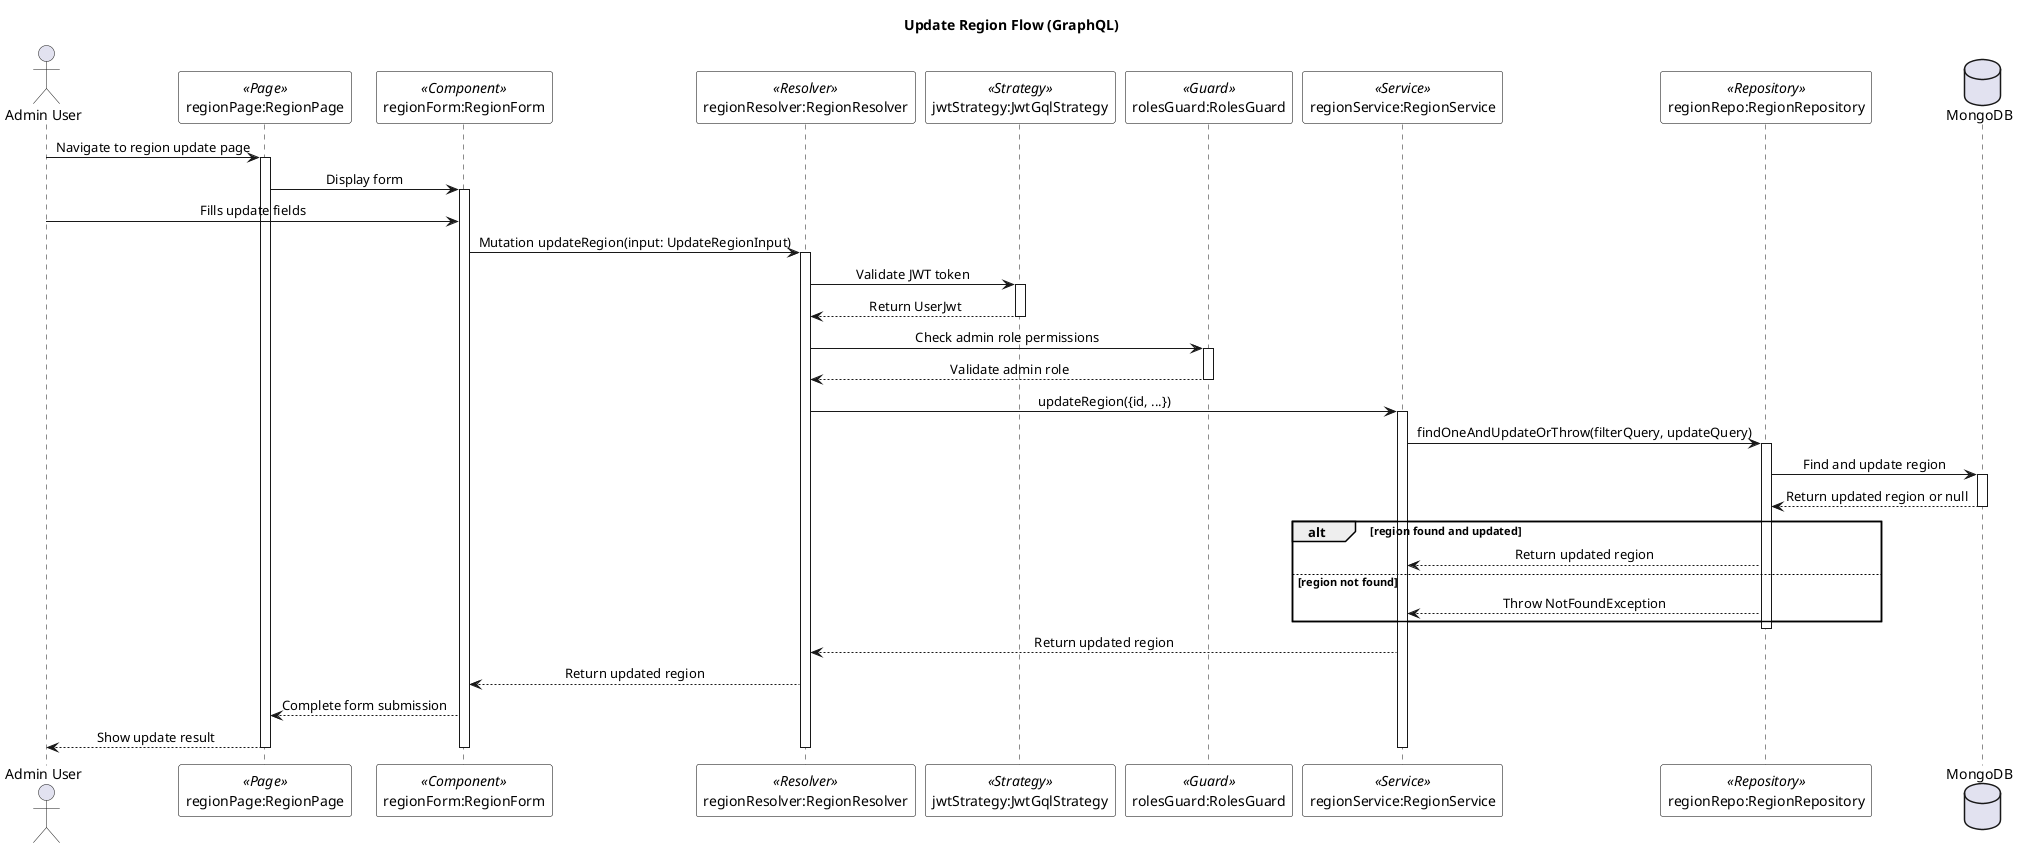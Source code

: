 @startuml Update Region Flow

skinparam SequenceMessageAlignment center
skinparam SequenceBoxBackgroundColor white
skinparam SequenceBoxBorderColor black
skinparam NoteBackgroundColor lightyellow
skinparam NoteBorderColor black
skinparam ParticipantBackgroundColor white
skinparam ParticipantBorderColor black

title Update Region Flow (GraphQL)

actor "Admin User" as adminUser
participant "regionPage:RegionPage" as regionPage <<Page>>
participant "regionForm:RegionForm" as regionForm <<Component>>
participant "regionResolver:RegionResolver" as regionResolver <<Resolver>>
participant "jwtStrategy:JwtGqlStrategy" as jwtStrategy <<Strategy>>
participant "rolesGuard:RolesGuard" as rolesGuard <<Guard>>
participant "regionService:RegionService" as regionService <<Service>>
participant "regionRepo:RegionRepository" as regionRepo <<Repository>>
database "MongoDB" as mongoDB

adminUser -> regionPage : Navigate to region update page
activate regionPage

regionPage -> regionForm : Display form
activate regionForm

adminUser -> regionForm : Fills update fields

regionForm -> regionResolver : Mutation updateRegion(input: UpdateRegionInput)
activate regionResolver

regionResolver -> jwtStrategy : Validate JWT token
activate jwtStrategy
jwtStrategy --> regionResolver : Return UserJwt
deactivate jwtStrategy

regionResolver -> rolesGuard : Check admin role permissions
activate rolesGuard
rolesGuard --> regionResolver : Validate admin role
deactivate rolesGuard

regionResolver -> regionService : updateRegion({id, ...})
activate regionService

regionService -> regionRepo : findOneAndUpdateOrThrow(filterQuery, updateQuery)
activate regionRepo
regionRepo -> mongoDB : Find and update region
activate mongoDB
mongoDB --> regionRepo : Return updated region or null
deactivate mongoDB

alt region found and updated
    regionRepo --> regionService : Return updated region
else region not found
    regionRepo --> regionService : Throw NotFoundException
end
deactivate regionRepo

regionService --> regionResolver : Return updated region
regionResolver --> regionForm : Return updated region
regionForm --> regionPage : Complete form submission
regionPage --> adminUser : Show update result

deactivate regionService
deactivate regionResolver
deactivate regionForm
deactivate regionPage

@enduml
